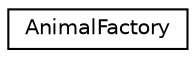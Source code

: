 digraph "Graphical Class Hierarchy"
{
  edge [fontname="Helvetica",fontsize="10",labelfontname="Helvetica",labelfontsize="10"];
  node [fontname="Helvetica",fontsize="10",shape=record];
  rankdir="LR";
  Node0 [label="AnimalFactory",height=0.2,width=0.4,color="black", fillcolor="white", style="filled",URL="$class_animal_factory.html"];
}

